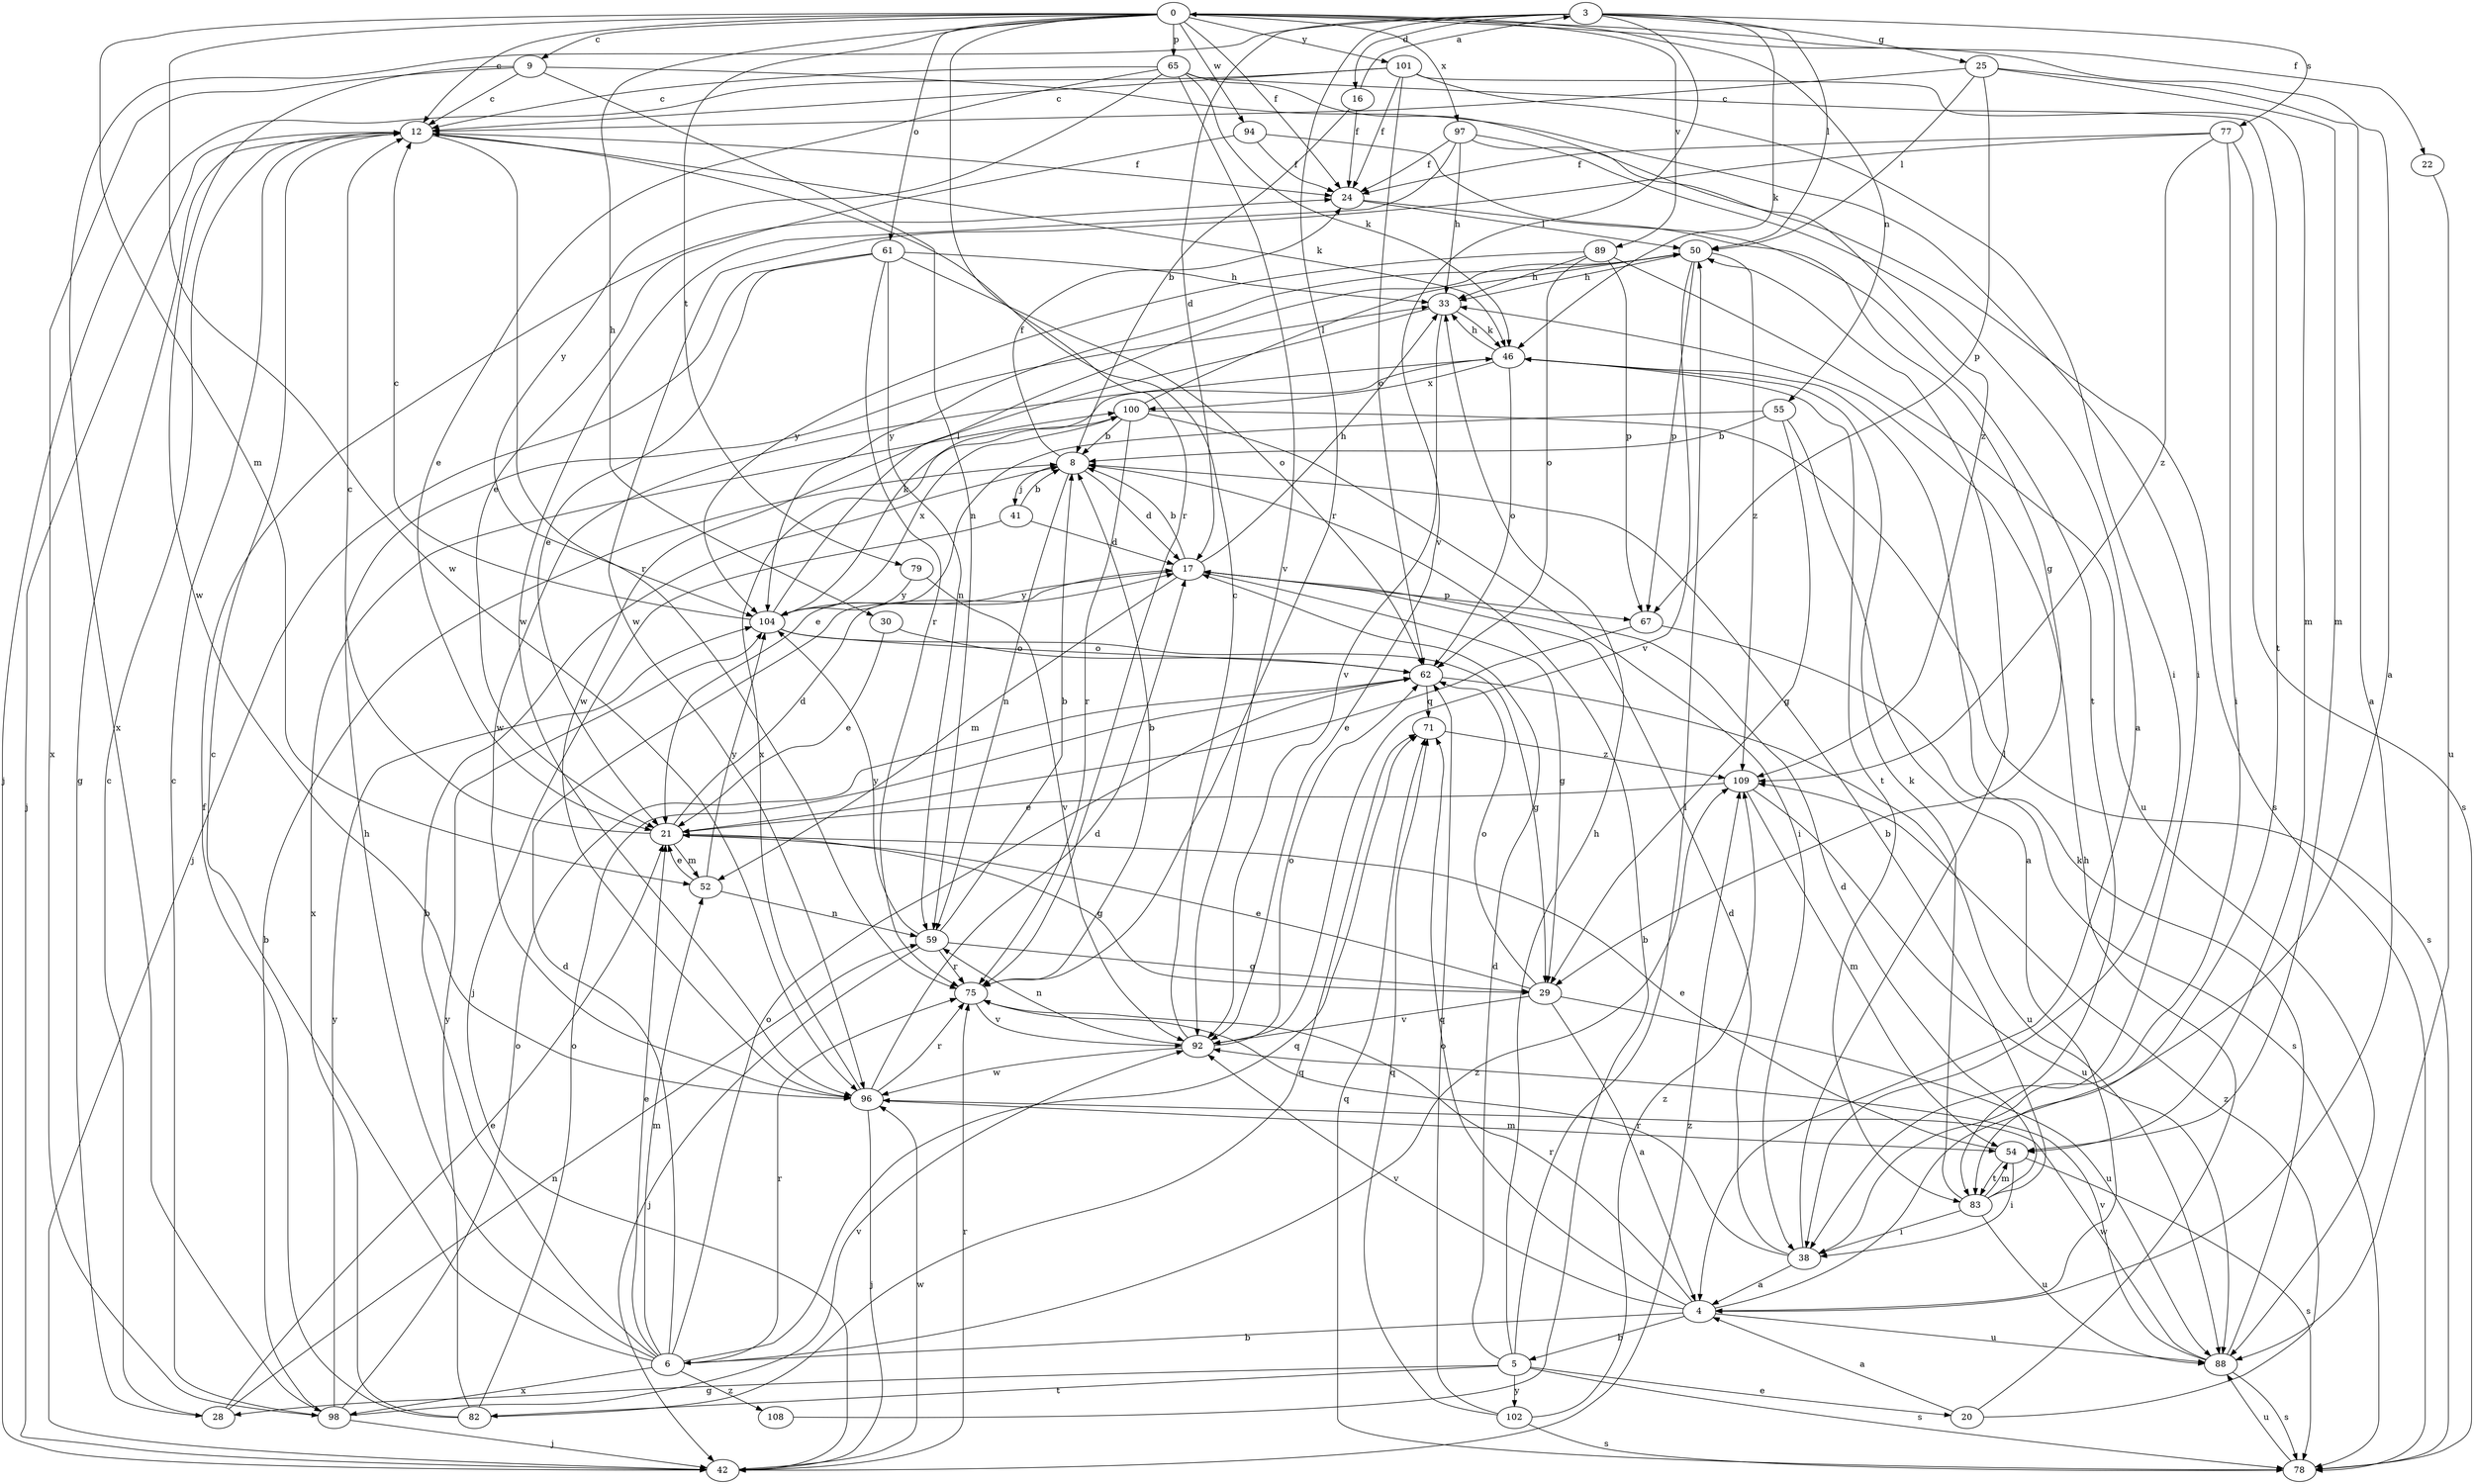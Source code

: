 strict digraph  {
0;
3;
4;
5;
6;
8;
9;
12;
16;
17;
20;
21;
22;
24;
25;
28;
29;
30;
33;
38;
41;
42;
46;
50;
52;
54;
55;
59;
61;
62;
65;
67;
71;
75;
77;
78;
79;
82;
83;
88;
89;
92;
94;
96;
97;
98;
100;
101;
102;
104;
108;
109;
0 -> 9  [label=c];
0 -> 12  [label=c];
0 -> 22  [label=f];
0 -> 24  [label=f];
0 -> 30  [label=h];
0 -> 52  [label=m];
0 -> 55  [label=n];
0 -> 61  [label=o];
0 -> 65  [label=p];
0 -> 75  [label=r];
0 -> 79  [label=t];
0 -> 89  [label=v];
0 -> 94  [label=w];
0 -> 96  [label=w];
0 -> 97  [label=x];
0 -> 101  [label=y];
3 -> 16  [label=d];
3 -> 17  [label=d];
3 -> 25  [label=g];
3 -> 46  [label=k];
3 -> 50  [label=l];
3 -> 75  [label=r];
3 -> 77  [label=s];
3 -> 92  [label=v];
3 -> 98  [label=x];
4 -> 0  [label=a];
4 -> 5  [label=b];
4 -> 6  [label=b];
4 -> 71  [label=q];
4 -> 75  [label=r];
4 -> 88  [label=u];
4 -> 92  [label=v];
5 -> 17  [label=d];
5 -> 20  [label=e];
5 -> 28  [label=g];
5 -> 33  [label=h];
5 -> 50  [label=l];
5 -> 78  [label=s];
5 -> 82  [label=t];
5 -> 102  [label=y];
6 -> 8  [label=b];
6 -> 12  [label=c];
6 -> 17  [label=d];
6 -> 21  [label=e];
6 -> 33  [label=h];
6 -> 52  [label=m];
6 -> 62  [label=o];
6 -> 71  [label=q];
6 -> 75  [label=r];
6 -> 98  [label=x];
6 -> 108  [label=z];
6 -> 109  [label=z];
8 -> 17  [label=d];
8 -> 24  [label=f];
8 -> 41  [label=j];
8 -> 59  [label=n];
9 -> 12  [label=c];
9 -> 38  [label=i];
9 -> 59  [label=n];
9 -> 96  [label=w];
9 -> 98  [label=x];
12 -> 24  [label=f];
12 -> 28  [label=g];
12 -> 42  [label=j];
12 -> 46  [label=k];
12 -> 75  [label=r];
16 -> 3  [label=a];
16 -> 8  [label=b];
16 -> 24  [label=f];
17 -> 8  [label=b];
17 -> 29  [label=g];
17 -> 33  [label=h];
17 -> 52  [label=m];
17 -> 67  [label=p];
17 -> 104  [label=y];
20 -> 4  [label=a];
20 -> 33  [label=h];
20 -> 109  [label=z];
21 -> 12  [label=c];
21 -> 17  [label=d];
21 -> 29  [label=g];
21 -> 52  [label=m];
22 -> 88  [label=u];
24 -> 50  [label=l];
24 -> 83  [label=t];
25 -> 4  [label=a];
25 -> 12  [label=c];
25 -> 50  [label=l];
25 -> 54  [label=m];
25 -> 67  [label=p];
28 -> 12  [label=c];
28 -> 21  [label=e];
28 -> 59  [label=n];
29 -> 4  [label=a];
29 -> 21  [label=e];
29 -> 62  [label=o];
29 -> 88  [label=u];
29 -> 92  [label=v];
30 -> 21  [label=e];
30 -> 62  [label=o];
33 -> 46  [label=k];
33 -> 92  [label=v];
33 -> 96  [label=w];
38 -> 4  [label=a];
38 -> 17  [label=d];
38 -> 50  [label=l];
38 -> 75  [label=r];
41 -> 8  [label=b];
41 -> 17  [label=d];
41 -> 42  [label=j];
42 -> 75  [label=r];
42 -> 96  [label=w];
42 -> 109  [label=z];
46 -> 33  [label=h];
46 -> 62  [label=o];
46 -> 83  [label=t];
46 -> 96  [label=w];
46 -> 100  [label=x];
50 -> 33  [label=h];
50 -> 67  [label=p];
50 -> 92  [label=v];
50 -> 104  [label=y];
50 -> 109  [label=z];
52 -> 21  [label=e];
52 -> 59  [label=n];
52 -> 104  [label=y];
54 -> 21  [label=e];
54 -> 38  [label=i];
54 -> 78  [label=s];
54 -> 83  [label=t];
55 -> 4  [label=a];
55 -> 8  [label=b];
55 -> 21  [label=e];
55 -> 29  [label=g];
59 -> 8  [label=b];
59 -> 29  [label=g];
59 -> 42  [label=j];
59 -> 75  [label=r];
59 -> 104  [label=y];
61 -> 21  [label=e];
61 -> 33  [label=h];
61 -> 42  [label=j];
61 -> 59  [label=n];
61 -> 62  [label=o];
61 -> 75  [label=r];
62 -> 71  [label=q];
62 -> 88  [label=u];
65 -> 12  [label=c];
65 -> 21  [label=e];
65 -> 46  [label=k];
65 -> 83  [label=t];
65 -> 92  [label=v];
65 -> 104  [label=y];
65 -> 109  [label=z];
67 -> 21  [label=e];
67 -> 78  [label=s];
71 -> 109  [label=z];
75 -> 8  [label=b];
75 -> 92  [label=v];
77 -> 24  [label=f];
77 -> 38  [label=i];
77 -> 78  [label=s];
77 -> 96  [label=w];
77 -> 109  [label=z];
78 -> 71  [label=q];
78 -> 88  [label=u];
79 -> 92  [label=v];
79 -> 104  [label=y];
82 -> 24  [label=f];
82 -> 62  [label=o];
82 -> 71  [label=q];
82 -> 100  [label=x];
82 -> 104  [label=y];
83 -> 8  [label=b];
83 -> 17  [label=d];
83 -> 38  [label=i];
83 -> 46  [label=k];
83 -> 54  [label=m];
83 -> 88  [label=u];
88 -> 46  [label=k];
88 -> 78  [label=s];
88 -> 92  [label=v];
88 -> 96  [label=w];
89 -> 33  [label=h];
89 -> 62  [label=o];
89 -> 67  [label=p];
89 -> 88  [label=u];
89 -> 104  [label=y];
92 -> 12  [label=c];
92 -> 59  [label=n];
92 -> 62  [label=o];
92 -> 96  [label=w];
94 -> 21  [label=e];
94 -> 24  [label=f];
94 -> 29  [label=g];
96 -> 17  [label=d];
96 -> 42  [label=j];
96 -> 54  [label=m];
96 -> 75  [label=r];
96 -> 100  [label=x];
97 -> 4  [label=a];
97 -> 24  [label=f];
97 -> 33  [label=h];
97 -> 78  [label=s];
97 -> 96  [label=w];
98 -> 8  [label=b];
98 -> 12  [label=c];
98 -> 42  [label=j];
98 -> 62  [label=o];
98 -> 92  [label=v];
98 -> 104  [label=y];
100 -> 8  [label=b];
100 -> 38  [label=i];
100 -> 50  [label=l];
100 -> 75  [label=r];
100 -> 78  [label=s];
101 -> 12  [label=c];
101 -> 24  [label=f];
101 -> 38  [label=i];
101 -> 42  [label=j];
101 -> 54  [label=m];
101 -> 62  [label=o];
102 -> 62  [label=o];
102 -> 71  [label=q];
102 -> 78  [label=s];
102 -> 109  [label=z];
104 -> 12  [label=c];
104 -> 29  [label=g];
104 -> 46  [label=k];
104 -> 50  [label=l];
104 -> 62  [label=o];
104 -> 100  [label=x];
108 -> 8  [label=b];
109 -> 21  [label=e];
109 -> 54  [label=m];
109 -> 88  [label=u];
}
